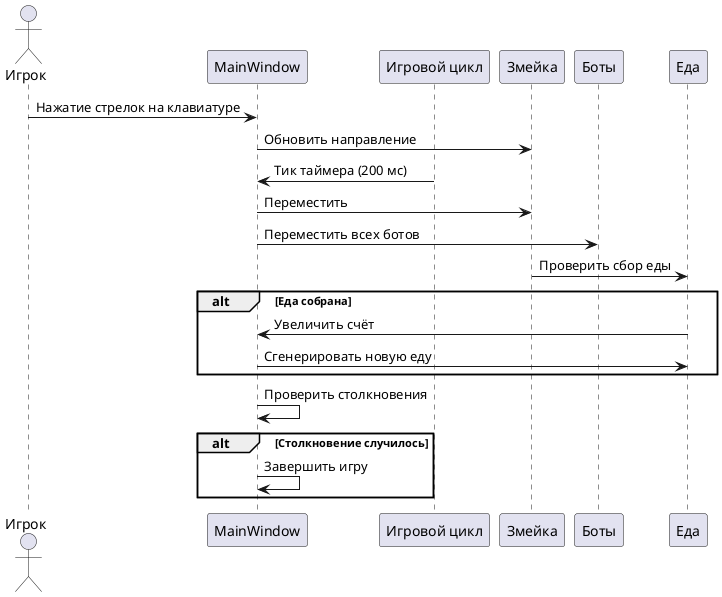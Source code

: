 @startuml sequence
actor Игрок
participant MainWindow
participant "Игровой цикл" as Timer
participant "Змейка" as Snake
participant "Боты" as Bots
participant "Еда" as Food

Игрок -> MainWindow: Нажатие стрелок на клавиатуре
MainWindow -> Snake: Обновить направление
Timer -> MainWindow: Тик таймера (200 мс)
MainWindow -> Snake: Переместить
MainWindow -> Bots: Переместить всех ботов
Snake -> Food: Проверить сбор еды
alt Еда собрана
    Food -> MainWindow: Увеличить счёт
    MainWindow -> Food: Сгенерировать новую еду
end
MainWindow -> MainWindow: Проверить столкновения
alt Столкновение случилось
    MainWindow -> MainWindow: Завершить игру
end
@enduml